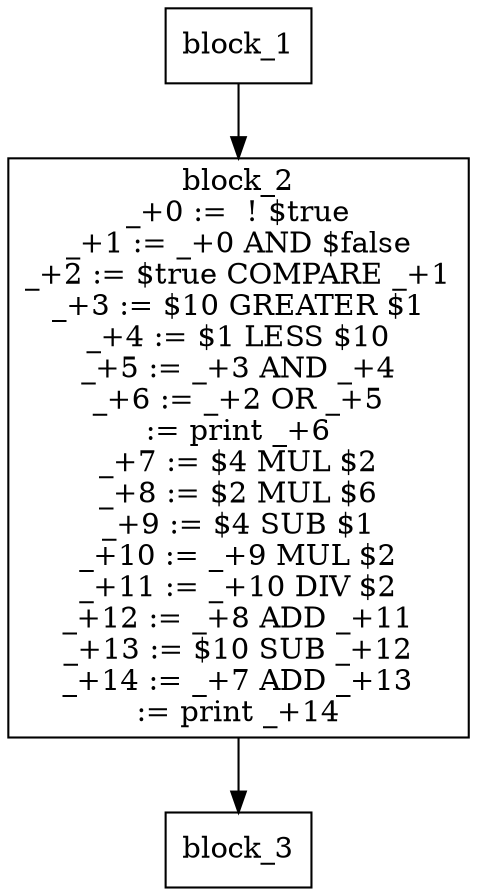 digraph G {
node [shape = box];
block_1 [label="block_1
"];
block_1 -> block_2;
block_2 [label="block_2
_+0 :=  ! $true
_+1 := _+0 AND $false
_+2 := $true COMPARE _+1
_+3 := $10 GREATER $1
_+4 := $1 LESS $10
_+5 := _+3 AND _+4
_+6 := _+2 OR _+5
 := print _+6 
_+7 := $4 MUL $2
_+8 := $2 MUL $6
_+9 := $4 SUB $1
_+10 := _+9 MUL $2
_+11 := _+10 DIV $2
_+12 := _+8 ADD _+11
_+13 := $10 SUB _+12
_+14 := _+7 ADD _+13
 := print _+14 
"];
block_3[label = "block_3"]
block_2 -> block_3;
}
